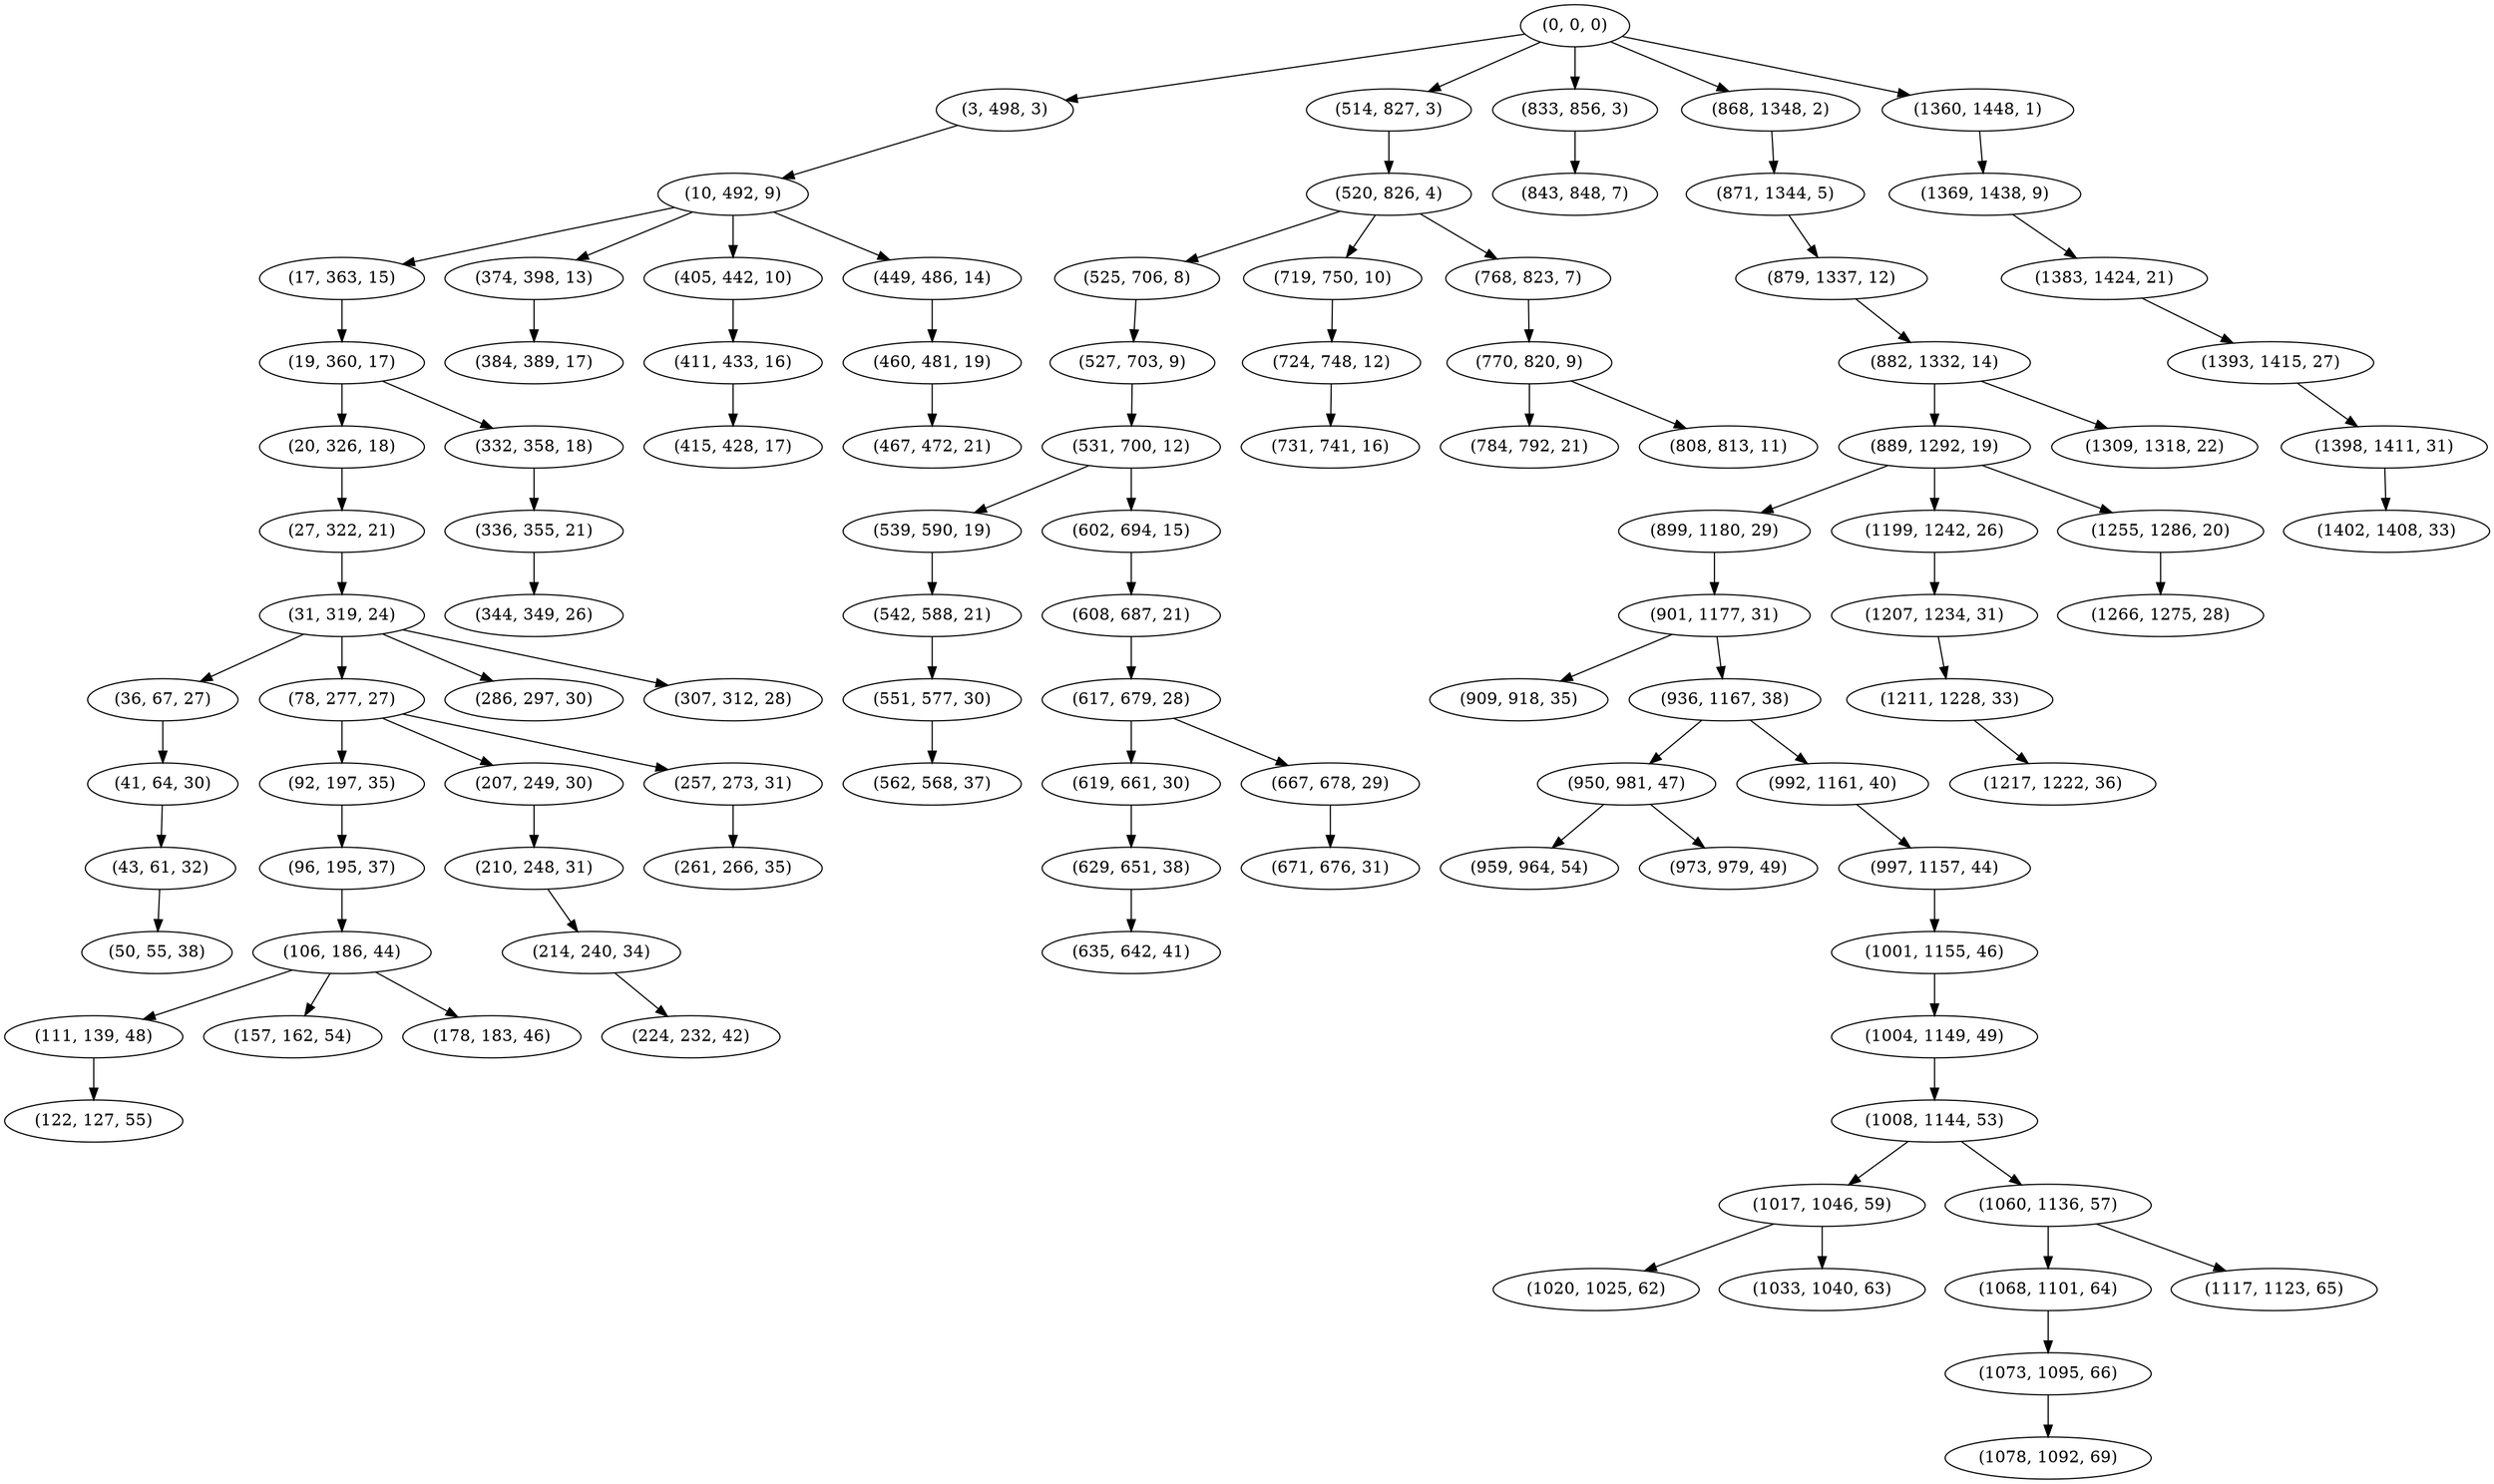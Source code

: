 digraph tree {
    "(0, 0, 0)";
    "(3, 498, 3)";
    "(10, 492, 9)";
    "(17, 363, 15)";
    "(19, 360, 17)";
    "(20, 326, 18)";
    "(27, 322, 21)";
    "(31, 319, 24)";
    "(36, 67, 27)";
    "(41, 64, 30)";
    "(43, 61, 32)";
    "(50, 55, 38)";
    "(78, 277, 27)";
    "(92, 197, 35)";
    "(96, 195, 37)";
    "(106, 186, 44)";
    "(111, 139, 48)";
    "(122, 127, 55)";
    "(157, 162, 54)";
    "(178, 183, 46)";
    "(207, 249, 30)";
    "(210, 248, 31)";
    "(214, 240, 34)";
    "(224, 232, 42)";
    "(257, 273, 31)";
    "(261, 266, 35)";
    "(286, 297, 30)";
    "(307, 312, 28)";
    "(332, 358, 18)";
    "(336, 355, 21)";
    "(344, 349, 26)";
    "(374, 398, 13)";
    "(384, 389, 17)";
    "(405, 442, 10)";
    "(411, 433, 16)";
    "(415, 428, 17)";
    "(449, 486, 14)";
    "(460, 481, 19)";
    "(467, 472, 21)";
    "(514, 827, 3)";
    "(520, 826, 4)";
    "(525, 706, 8)";
    "(527, 703, 9)";
    "(531, 700, 12)";
    "(539, 590, 19)";
    "(542, 588, 21)";
    "(551, 577, 30)";
    "(562, 568, 37)";
    "(602, 694, 15)";
    "(608, 687, 21)";
    "(617, 679, 28)";
    "(619, 661, 30)";
    "(629, 651, 38)";
    "(635, 642, 41)";
    "(667, 678, 29)";
    "(671, 676, 31)";
    "(719, 750, 10)";
    "(724, 748, 12)";
    "(731, 741, 16)";
    "(768, 823, 7)";
    "(770, 820, 9)";
    "(784, 792, 21)";
    "(808, 813, 11)";
    "(833, 856, 3)";
    "(843, 848, 7)";
    "(868, 1348, 2)";
    "(871, 1344, 5)";
    "(879, 1337, 12)";
    "(882, 1332, 14)";
    "(889, 1292, 19)";
    "(899, 1180, 29)";
    "(901, 1177, 31)";
    "(909, 918, 35)";
    "(936, 1167, 38)";
    "(950, 981, 47)";
    "(959, 964, 54)";
    "(973, 979, 49)";
    "(992, 1161, 40)";
    "(997, 1157, 44)";
    "(1001, 1155, 46)";
    "(1004, 1149, 49)";
    "(1008, 1144, 53)";
    "(1017, 1046, 59)";
    "(1020, 1025, 62)";
    "(1033, 1040, 63)";
    "(1060, 1136, 57)";
    "(1068, 1101, 64)";
    "(1073, 1095, 66)";
    "(1078, 1092, 69)";
    "(1117, 1123, 65)";
    "(1199, 1242, 26)";
    "(1207, 1234, 31)";
    "(1211, 1228, 33)";
    "(1217, 1222, 36)";
    "(1255, 1286, 20)";
    "(1266, 1275, 28)";
    "(1309, 1318, 22)";
    "(1360, 1448, 1)";
    "(1369, 1438, 9)";
    "(1383, 1424, 21)";
    "(1393, 1415, 27)";
    "(1398, 1411, 31)";
    "(1402, 1408, 33)";
    "(0, 0, 0)" -> "(3, 498, 3)";
    "(0, 0, 0)" -> "(514, 827, 3)";
    "(0, 0, 0)" -> "(833, 856, 3)";
    "(0, 0, 0)" -> "(868, 1348, 2)";
    "(0, 0, 0)" -> "(1360, 1448, 1)";
    "(3, 498, 3)" -> "(10, 492, 9)";
    "(10, 492, 9)" -> "(17, 363, 15)";
    "(10, 492, 9)" -> "(374, 398, 13)";
    "(10, 492, 9)" -> "(405, 442, 10)";
    "(10, 492, 9)" -> "(449, 486, 14)";
    "(17, 363, 15)" -> "(19, 360, 17)";
    "(19, 360, 17)" -> "(20, 326, 18)";
    "(19, 360, 17)" -> "(332, 358, 18)";
    "(20, 326, 18)" -> "(27, 322, 21)";
    "(27, 322, 21)" -> "(31, 319, 24)";
    "(31, 319, 24)" -> "(36, 67, 27)";
    "(31, 319, 24)" -> "(78, 277, 27)";
    "(31, 319, 24)" -> "(286, 297, 30)";
    "(31, 319, 24)" -> "(307, 312, 28)";
    "(36, 67, 27)" -> "(41, 64, 30)";
    "(41, 64, 30)" -> "(43, 61, 32)";
    "(43, 61, 32)" -> "(50, 55, 38)";
    "(78, 277, 27)" -> "(92, 197, 35)";
    "(78, 277, 27)" -> "(207, 249, 30)";
    "(78, 277, 27)" -> "(257, 273, 31)";
    "(92, 197, 35)" -> "(96, 195, 37)";
    "(96, 195, 37)" -> "(106, 186, 44)";
    "(106, 186, 44)" -> "(111, 139, 48)";
    "(106, 186, 44)" -> "(157, 162, 54)";
    "(106, 186, 44)" -> "(178, 183, 46)";
    "(111, 139, 48)" -> "(122, 127, 55)";
    "(207, 249, 30)" -> "(210, 248, 31)";
    "(210, 248, 31)" -> "(214, 240, 34)";
    "(214, 240, 34)" -> "(224, 232, 42)";
    "(257, 273, 31)" -> "(261, 266, 35)";
    "(332, 358, 18)" -> "(336, 355, 21)";
    "(336, 355, 21)" -> "(344, 349, 26)";
    "(374, 398, 13)" -> "(384, 389, 17)";
    "(405, 442, 10)" -> "(411, 433, 16)";
    "(411, 433, 16)" -> "(415, 428, 17)";
    "(449, 486, 14)" -> "(460, 481, 19)";
    "(460, 481, 19)" -> "(467, 472, 21)";
    "(514, 827, 3)" -> "(520, 826, 4)";
    "(520, 826, 4)" -> "(525, 706, 8)";
    "(520, 826, 4)" -> "(719, 750, 10)";
    "(520, 826, 4)" -> "(768, 823, 7)";
    "(525, 706, 8)" -> "(527, 703, 9)";
    "(527, 703, 9)" -> "(531, 700, 12)";
    "(531, 700, 12)" -> "(539, 590, 19)";
    "(531, 700, 12)" -> "(602, 694, 15)";
    "(539, 590, 19)" -> "(542, 588, 21)";
    "(542, 588, 21)" -> "(551, 577, 30)";
    "(551, 577, 30)" -> "(562, 568, 37)";
    "(602, 694, 15)" -> "(608, 687, 21)";
    "(608, 687, 21)" -> "(617, 679, 28)";
    "(617, 679, 28)" -> "(619, 661, 30)";
    "(617, 679, 28)" -> "(667, 678, 29)";
    "(619, 661, 30)" -> "(629, 651, 38)";
    "(629, 651, 38)" -> "(635, 642, 41)";
    "(667, 678, 29)" -> "(671, 676, 31)";
    "(719, 750, 10)" -> "(724, 748, 12)";
    "(724, 748, 12)" -> "(731, 741, 16)";
    "(768, 823, 7)" -> "(770, 820, 9)";
    "(770, 820, 9)" -> "(784, 792, 21)";
    "(770, 820, 9)" -> "(808, 813, 11)";
    "(833, 856, 3)" -> "(843, 848, 7)";
    "(868, 1348, 2)" -> "(871, 1344, 5)";
    "(871, 1344, 5)" -> "(879, 1337, 12)";
    "(879, 1337, 12)" -> "(882, 1332, 14)";
    "(882, 1332, 14)" -> "(889, 1292, 19)";
    "(882, 1332, 14)" -> "(1309, 1318, 22)";
    "(889, 1292, 19)" -> "(899, 1180, 29)";
    "(889, 1292, 19)" -> "(1199, 1242, 26)";
    "(889, 1292, 19)" -> "(1255, 1286, 20)";
    "(899, 1180, 29)" -> "(901, 1177, 31)";
    "(901, 1177, 31)" -> "(909, 918, 35)";
    "(901, 1177, 31)" -> "(936, 1167, 38)";
    "(936, 1167, 38)" -> "(950, 981, 47)";
    "(936, 1167, 38)" -> "(992, 1161, 40)";
    "(950, 981, 47)" -> "(959, 964, 54)";
    "(950, 981, 47)" -> "(973, 979, 49)";
    "(992, 1161, 40)" -> "(997, 1157, 44)";
    "(997, 1157, 44)" -> "(1001, 1155, 46)";
    "(1001, 1155, 46)" -> "(1004, 1149, 49)";
    "(1004, 1149, 49)" -> "(1008, 1144, 53)";
    "(1008, 1144, 53)" -> "(1017, 1046, 59)";
    "(1008, 1144, 53)" -> "(1060, 1136, 57)";
    "(1017, 1046, 59)" -> "(1020, 1025, 62)";
    "(1017, 1046, 59)" -> "(1033, 1040, 63)";
    "(1060, 1136, 57)" -> "(1068, 1101, 64)";
    "(1060, 1136, 57)" -> "(1117, 1123, 65)";
    "(1068, 1101, 64)" -> "(1073, 1095, 66)";
    "(1073, 1095, 66)" -> "(1078, 1092, 69)";
    "(1199, 1242, 26)" -> "(1207, 1234, 31)";
    "(1207, 1234, 31)" -> "(1211, 1228, 33)";
    "(1211, 1228, 33)" -> "(1217, 1222, 36)";
    "(1255, 1286, 20)" -> "(1266, 1275, 28)";
    "(1360, 1448, 1)" -> "(1369, 1438, 9)";
    "(1369, 1438, 9)" -> "(1383, 1424, 21)";
    "(1383, 1424, 21)" -> "(1393, 1415, 27)";
    "(1393, 1415, 27)" -> "(1398, 1411, 31)";
    "(1398, 1411, 31)" -> "(1402, 1408, 33)";
}
